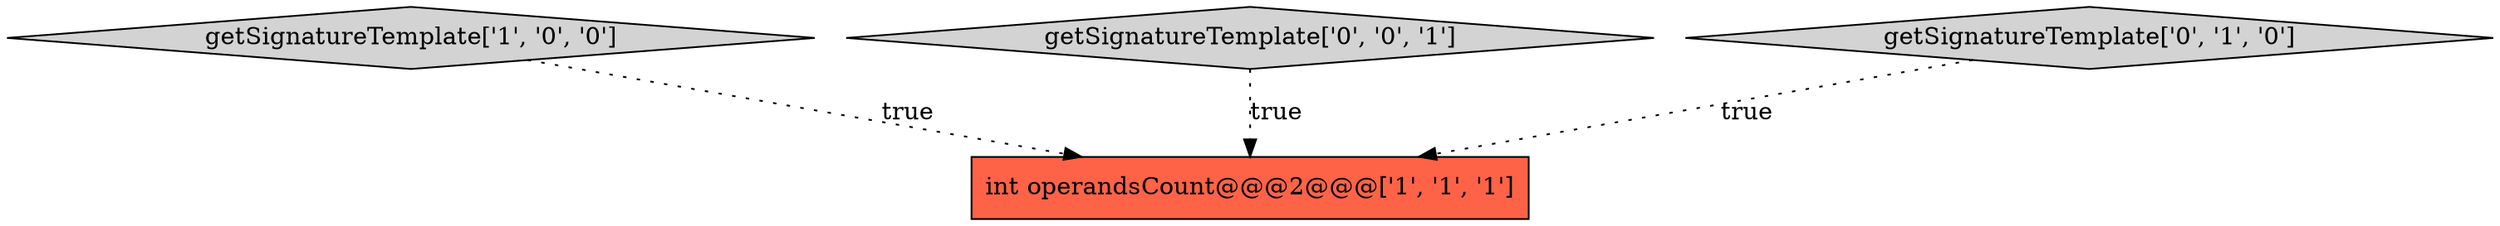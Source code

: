 digraph {
1 [style = filled, label = "getSignatureTemplate['1', '0', '0']", fillcolor = lightgray, shape = diamond image = "AAA0AAABBB1BBB"];
0 [style = filled, label = "int operandsCount@@@2@@@['1', '1', '1']", fillcolor = tomato, shape = box image = "AAA0AAABBB1BBB"];
3 [style = filled, label = "getSignatureTemplate['0', '0', '1']", fillcolor = lightgray, shape = diamond image = "AAA0AAABBB3BBB"];
2 [style = filled, label = "getSignatureTemplate['0', '1', '0']", fillcolor = lightgray, shape = diamond image = "AAA0AAABBB2BBB"];
2->0 [style = dotted, label="true"];
3->0 [style = dotted, label="true"];
1->0 [style = dotted, label="true"];
}
